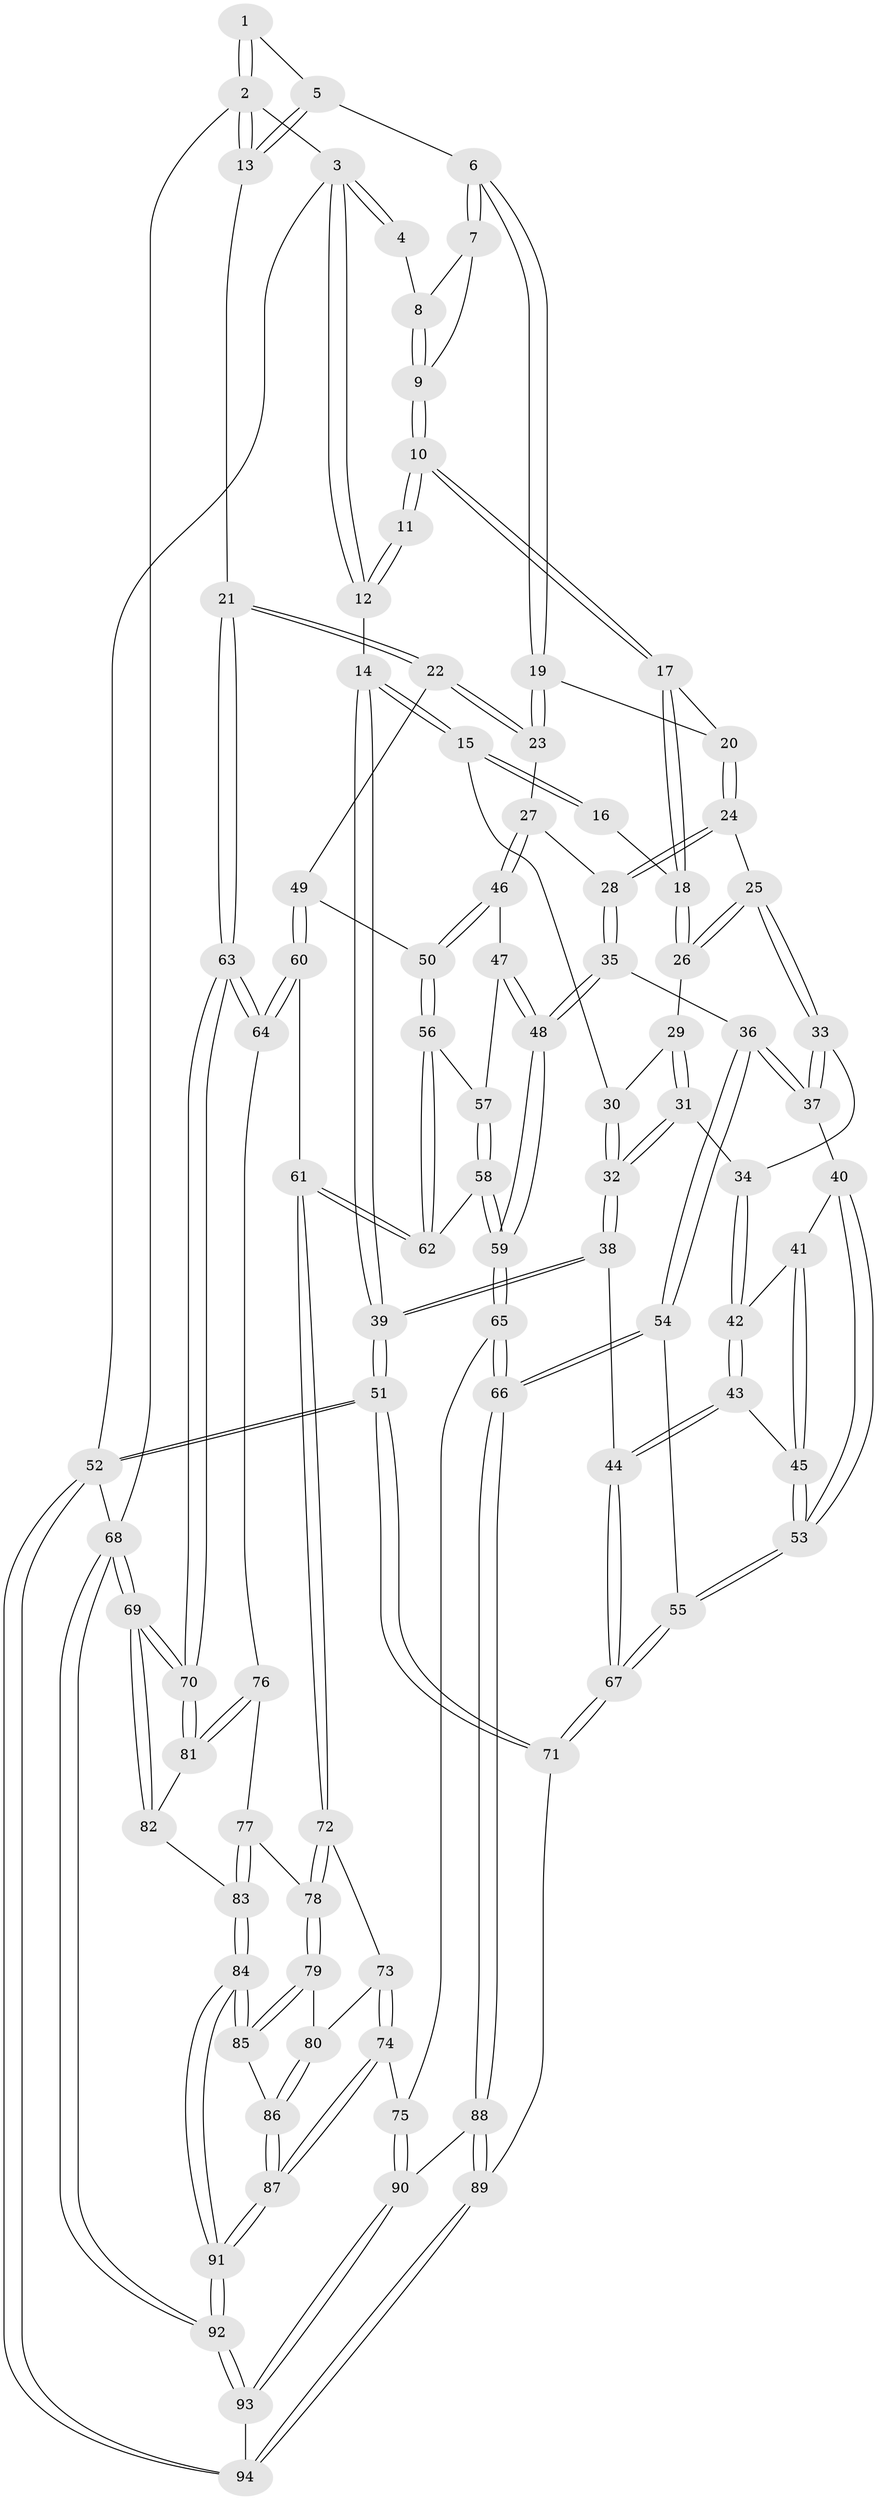 // Generated by graph-tools (version 1.1) at 2025/27/03/15/25 16:27:57]
// undirected, 94 vertices, 232 edges
graph export_dot {
graph [start="1"]
  node [color=gray90,style=filled];
  1 [pos="+0.7802860791386674+0"];
  2 [pos="+1+0"];
  3 [pos="+0+0"];
  4 [pos="+0.3626321882125616+0"];
  5 [pos="+0.775551751679141+0"];
  6 [pos="+0.7217592276014019+0.08070025239059907"];
  7 [pos="+0.659165153633992+0.08069002563448625"];
  8 [pos="+0.40912401381638386+0"];
  9 [pos="+0.4110428674301066+0.13352718559639645"];
  10 [pos="+0.40844076409237934+0.14006484615316192"];
  11 [pos="+0.30583038720831157+0.11051844095307845"];
  12 [pos="+0+0"];
  13 [pos="+1+0.32506592807704815"];
  14 [pos="+0+0"];
  15 [pos="+0+0.11457722899654794"];
  16 [pos="+0.21919655193161444+0.1730842860543576"];
  17 [pos="+0.40746179988358294+0.171042035605906"];
  18 [pos="+0.38491186706711716+0.2469480420513329"];
  19 [pos="+0.7282522166332871+0.13056540961347315"];
  20 [pos="+0.5946623525345676+0.20009916508605752"];
  21 [pos="+1+0.35416508809899716"];
  22 [pos="+1+0.34838936696545897"];
  23 [pos="+0.777128085374359+0.22721540340911617"];
  24 [pos="+0.5236017405312102+0.30887008554507844"];
  25 [pos="+0.4054772305958665+0.2940673900609094"];
  26 [pos="+0.38522462934738955+0.25998270470341023"];
  27 [pos="+0.6492779960404885+0.3959370525566885"];
  28 [pos="+0.6429416861399104+0.3959177222388869"];
  29 [pos="+0.20452533834412853+0.319598917789785"];
  30 [pos="+0.08825059637503568+0.2510786981635528"];
  31 [pos="+0.2212730008836408+0.4235565450579234"];
  32 [pos="+0.1390770711276738+0.4894215838408002"];
  33 [pos="+0.4003253692250614+0.3457084752924454"];
  34 [pos="+0.22926722810549688+0.42651267185893244"];
  35 [pos="+0.4786715366048493+0.5082988775657401"];
  36 [pos="+0.4713661300908705+0.5060290160669275"];
  37 [pos="+0.41789162385922635+0.4749327842169548"];
  38 [pos="+0.08965891324901462+0.55671370375825"];
  39 [pos="+0+0.4976941293926753"];
  40 [pos="+0.39847360680930205+0.4840990144012438"];
  41 [pos="+0.3143384744268466+0.4747609721450577"];
  42 [pos="+0.2680330896393575+0.4596518997069802"];
  43 [pos="+0.2354528284920319+0.5951175366845906"];
  44 [pos="+0.10934187466300792+0.5783348613197873"];
  45 [pos="+0.24149848089879025+0.5975129145608763"];
  46 [pos="+0.6504962241016903+0.3979787824876826"];
  47 [pos="+0.5988706611519723+0.5618734950204003"];
  48 [pos="+0.5235023636183378+0.5810213065959288"];
  49 [pos="+0.826938671079098+0.5028797322270979"];
  50 [pos="+0.7318612067398911+0.5085689230748388"];
  51 [pos="+0+1"];
  52 [pos="+0+1"];
  53 [pos="+0.29615918926671797+0.6276957424257426"];
  54 [pos="+0.3556781151810855+0.7126516370719045"];
  55 [pos="+0.32935358048778657+0.6966644123109053"];
  56 [pos="+0.7146017623109763+0.5517745181869079"];
  57 [pos="+0.63947043050508+0.565358291562922"];
  58 [pos="+0.6076030946789717+0.6511839224886558"];
  59 [pos="+0.5350030039315544+0.6677320731652349"];
  60 [pos="+0.8631177045498644+0.6582739389009044"];
  61 [pos="+0.7203760897337015+0.6519753156966736"];
  62 [pos="+0.7174482806848935+0.6472028070903393"];
  63 [pos="+1+0.5300800567773949"];
  64 [pos="+0.8768859460339724+0.6690731241891756"];
  65 [pos="+0.5167994016457226+0.716687595943102"];
  66 [pos="+0.405473539886047+0.7604653807241585"];
  67 [pos="+0.12671919433176132+0.7937723842299869"];
  68 [pos="+1+1"];
  69 [pos="+1+1"];
  70 [pos="+1+0.7086564254331019"];
  71 [pos="+0.11689974909052338+0.8170739391368176"];
  72 [pos="+0.7169279542913692+0.6868991104925964"];
  73 [pos="+0.7058368019290318+0.7056655717253294"];
  74 [pos="+0.6441816834375617+0.7880375232592356"];
  75 [pos="+0.5953313280998358+0.7791327804771552"];
  76 [pos="+0.8753756624045285+0.6991732543560599"];
  77 [pos="+0.8166363612369049+0.7567672957083921"];
  78 [pos="+0.7972168947883673+0.761286003593206"];
  79 [pos="+0.7823900986235235+0.7814422775759378"];
  80 [pos="+0.7597606499367349+0.7955480229562119"];
  81 [pos="+0.9328250980849537+0.7855846624728903"];
  82 [pos="+0.9011573408319751+0.8611068604661675"];
  83 [pos="+0.8784243980560389+0.8696995498293228"];
  84 [pos="+0.8587890845416534+0.8854132618031925"];
  85 [pos="+0.8106957825808274+0.8362801668844961"];
  86 [pos="+0.7322120015821929+0.8211035444520439"];
  87 [pos="+0.6936371039054717+0.8474368831095767"];
  88 [pos="+0.3946142022780679+0.8263316365935667"];
  89 [pos="+0.37857410153018745+0.8952937362774358"];
  90 [pos="+0.5655607232473991+0.8566165242708395"];
  91 [pos="+0.7322558134392633+1"];
  92 [pos="+0.7015586790272138+1"];
  93 [pos="+0.5111172177460618+1"];
  94 [pos="+0.4333125289205433+1"];
  1 -- 2;
  1 -- 2;
  1 -- 5;
  2 -- 3;
  2 -- 13;
  2 -- 13;
  2 -- 68;
  3 -- 4;
  3 -- 4;
  3 -- 12;
  3 -- 12;
  3 -- 52;
  4 -- 8;
  5 -- 6;
  5 -- 13;
  5 -- 13;
  6 -- 7;
  6 -- 7;
  6 -- 19;
  6 -- 19;
  7 -- 8;
  7 -- 9;
  8 -- 9;
  8 -- 9;
  9 -- 10;
  9 -- 10;
  10 -- 11;
  10 -- 11;
  10 -- 17;
  10 -- 17;
  11 -- 12;
  11 -- 12;
  12 -- 14;
  13 -- 21;
  14 -- 15;
  14 -- 15;
  14 -- 39;
  14 -- 39;
  15 -- 16;
  15 -- 16;
  15 -- 30;
  16 -- 18;
  17 -- 18;
  17 -- 18;
  17 -- 20;
  18 -- 26;
  18 -- 26;
  19 -- 20;
  19 -- 23;
  19 -- 23;
  20 -- 24;
  20 -- 24;
  21 -- 22;
  21 -- 22;
  21 -- 63;
  21 -- 63;
  22 -- 23;
  22 -- 23;
  22 -- 49;
  23 -- 27;
  24 -- 25;
  24 -- 28;
  24 -- 28;
  25 -- 26;
  25 -- 26;
  25 -- 33;
  25 -- 33;
  26 -- 29;
  27 -- 28;
  27 -- 46;
  27 -- 46;
  28 -- 35;
  28 -- 35;
  29 -- 30;
  29 -- 31;
  29 -- 31;
  30 -- 32;
  30 -- 32;
  31 -- 32;
  31 -- 32;
  31 -- 34;
  32 -- 38;
  32 -- 38;
  33 -- 34;
  33 -- 37;
  33 -- 37;
  34 -- 42;
  34 -- 42;
  35 -- 36;
  35 -- 48;
  35 -- 48;
  36 -- 37;
  36 -- 37;
  36 -- 54;
  36 -- 54;
  37 -- 40;
  38 -- 39;
  38 -- 39;
  38 -- 44;
  39 -- 51;
  39 -- 51;
  40 -- 41;
  40 -- 53;
  40 -- 53;
  41 -- 42;
  41 -- 45;
  41 -- 45;
  42 -- 43;
  42 -- 43;
  43 -- 44;
  43 -- 44;
  43 -- 45;
  44 -- 67;
  44 -- 67;
  45 -- 53;
  45 -- 53;
  46 -- 47;
  46 -- 50;
  46 -- 50;
  47 -- 48;
  47 -- 48;
  47 -- 57;
  48 -- 59;
  48 -- 59;
  49 -- 50;
  49 -- 60;
  49 -- 60;
  50 -- 56;
  50 -- 56;
  51 -- 52;
  51 -- 52;
  51 -- 71;
  51 -- 71;
  52 -- 94;
  52 -- 94;
  52 -- 68;
  53 -- 55;
  53 -- 55;
  54 -- 55;
  54 -- 66;
  54 -- 66;
  55 -- 67;
  55 -- 67;
  56 -- 57;
  56 -- 62;
  56 -- 62;
  57 -- 58;
  57 -- 58;
  58 -- 59;
  58 -- 59;
  58 -- 62;
  59 -- 65;
  59 -- 65;
  60 -- 61;
  60 -- 64;
  60 -- 64;
  61 -- 62;
  61 -- 62;
  61 -- 72;
  61 -- 72;
  63 -- 64;
  63 -- 64;
  63 -- 70;
  63 -- 70;
  64 -- 76;
  65 -- 66;
  65 -- 66;
  65 -- 75;
  66 -- 88;
  66 -- 88;
  67 -- 71;
  67 -- 71;
  68 -- 69;
  68 -- 69;
  68 -- 92;
  68 -- 92;
  69 -- 70;
  69 -- 70;
  69 -- 82;
  69 -- 82;
  70 -- 81;
  70 -- 81;
  71 -- 89;
  72 -- 73;
  72 -- 78;
  72 -- 78;
  73 -- 74;
  73 -- 74;
  73 -- 80;
  74 -- 75;
  74 -- 87;
  74 -- 87;
  75 -- 90;
  75 -- 90;
  76 -- 77;
  76 -- 81;
  76 -- 81;
  77 -- 78;
  77 -- 83;
  77 -- 83;
  78 -- 79;
  78 -- 79;
  79 -- 80;
  79 -- 85;
  79 -- 85;
  80 -- 86;
  80 -- 86;
  81 -- 82;
  82 -- 83;
  83 -- 84;
  83 -- 84;
  84 -- 85;
  84 -- 85;
  84 -- 91;
  84 -- 91;
  85 -- 86;
  86 -- 87;
  86 -- 87;
  87 -- 91;
  87 -- 91;
  88 -- 89;
  88 -- 89;
  88 -- 90;
  89 -- 94;
  89 -- 94;
  90 -- 93;
  90 -- 93;
  91 -- 92;
  91 -- 92;
  92 -- 93;
  92 -- 93;
  93 -- 94;
}
